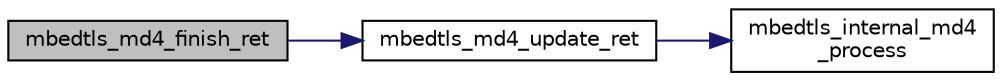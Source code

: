 digraph "mbedtls_md4_finish_ret"
{
 // LATEX_PDF_SIZE
  edge [fontname="Helvetica",fontsize="10",labelfontname="Helvetica",labelfontsize="10"];
  node [fontname="Helvetica",fontsize="10",shape=record];
  rankdir="LR";
  Node1 [label="mbedtls_md4_finish_ret",height=0.2,width=0.4,color="black", fillcolor="grey75", style="filled", fontcolor="black",tooltip="MD4 final digest."];
  Node1 -> Node2 [color="midnightblue",fontsize="10",style="solid",fontname="Helvetica"];
  Node2 [label="mbedtls_md4_update_ret",height=0.2,width=0.4,color="black", fillcolor="white", style="filled",URL="$d8/d71/md4_8c.html#a8d14a0483b34448d0a6996778216c45b",tooltip="MD4 process buffer."];
  Node2 -> Node3 [color="midnightblue",fontsize="10",style="solid",fontname="Helvetica"];
  Node3 [label="mbedtls_internal_md4\l_process",height=0.2,width=0.4,color="black", fillcolor="white", style="filled",URL="$d8/d71/md4_8c.html#af484c3fb8a49e53c9e721af2d09e7d6f",tooltip="MD4 process data block (internal use only)"];
}
